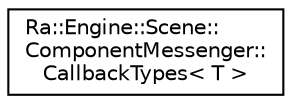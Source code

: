 digraph "Graphical Class Hierarchy"
{
 // INTERACTIVE_SVG=YES
 // LATEX_PDF_SIZE
  edge [fontname="Helvetica",fontsize="10",labelfontname="Helvetica",labelfontsize="10"];
  node [fontname="Helvetica",fontsize="10",shape=record];
  rankdir="LR";
  Node0 [label="Ra::Engine::Scene::\lComponentMessenger::\lCallbackTypes\< T \>",height=0.2,width=0.4,color="black", fillcolor="white", style="filled",URL="$structRa_1_1Engine_1_1Scene_1_1ComponentMessenger_1_1CallbackTypes.html",tooltip="This describes the function pointers accepted for each type."];
}
